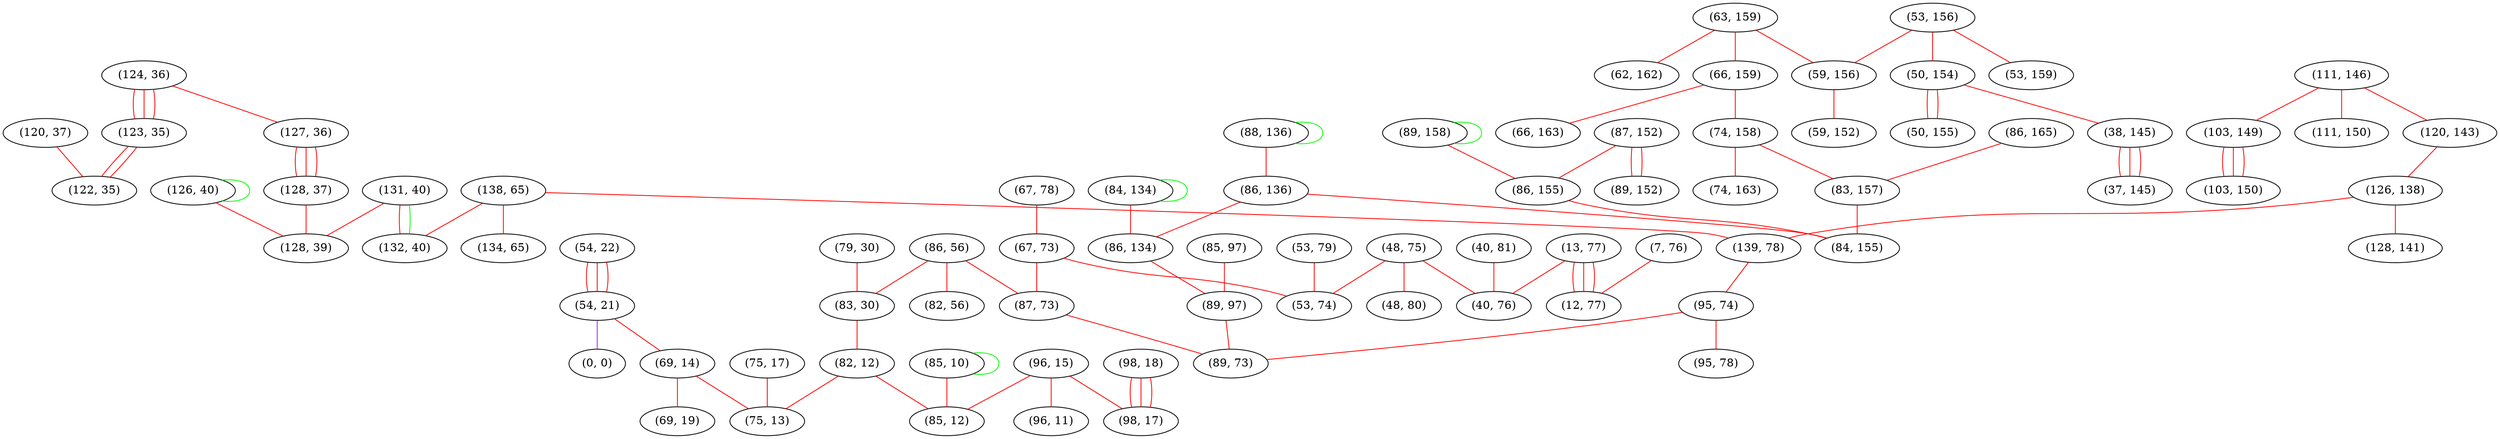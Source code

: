 graph "" {
"(124, 36)";
"(127, 36)";
"(111, 146)";
"(96, 15)";
"(54, 22)";
"(79, 30)";
"(120, 37)";
"(103, 149)";
"(126, 40)";
"(53, 156)";
"(123, 35)";
"(54, 21)";
"(96, 11)";
"(88, 136)";
"(138, 65)";
"(98, 18)";
"(87, 152)";
"(63, 159)";
"(67, 78)";
"(48, 75)";
"(75, 17)";
"(86, 56)";
"(0, 0)";
"(134, 65)";
"(62, 162)";
"(122, 35)";
"(120, 143)";
"(50, 154)";
"(69, 14)";
"(66, 159)";
"(126, 138)";
"(85, 10)";
"(84, 134)";
"(98, 17)";
"(40, 81)";
"(128, 37)";
"(103, 150)";
"(89, 152)";
"(83, 30)";
"(86, 136)";
"(53, 79)";
"(13, 77)";
"(40, 76)";
"(7, 76)";
"(85, 97)";
"(50, 155)";
"(111, 150)";
"(86, 165)";
"(69, 19)";
"(131, 40)";
"(67, 73)";
"(53, 74)";
"(139, 78)";
"(86, 134)";
"(74, 158)";
"(59, 156)";
"(38, 145)";
"(95, 74)";
"(48, 80)";
"(89, 158)";
"(82, 12)";
"(132, 40)";
"(12, 77)";
"(82, 56)";
"(95, 78)";
"(83, 157)";
"(128, 141)";
"(128, 39)";
"(87, 73)";
"(86, 155)";
"(53, 159)";
"(66, 163)";
"(89, 97)";
"(59, 152)";
"(37, 145)";
"(85, 12)";
"(74, 163)";
"(89, 73)";
"(84, 155)";
"(75, 13)";
"(124, 36)" -- "(127, 36)"  [color=red, key=0, weight=1];
"(124, 36)" -- "(123, 35)"  [color=red, key=0, weight=1];
"(124, 36)" -- "(123, 35)"  [color=red, key=1, weight=1];
"(124, 36)" -- "(123, 35)"  [color=red, key=2, weight=1];
"(127, 36)" -- "(128, 37)"  [color=red, key=0, weight=1];
"(127, 36)" -- "(128, 37)"  [color=red, key=1, weight=1];
"(127, 36)" -- "(128, 37)"  [color=red, key=2, weight=1];
"(111, 146)" -- "(111, 150)"  [color=red, key=0, weight=1];
"(111, 146)" -- "(103, 149)"  [color=red, key=0, weight=1];
"(111, 146)" -- "(120, 143)"  [color=red, key=0, weight=1];
"(96, 15)" -- "(85, 12)"  [color=red, key=0, weight=1];
"(96, 15)" -- "(96, 11)"  [color=red, key=0, weight=1];
"(96, 15)" -- "(98, 17)"  [color=red, key=0, weight=1];
"(54, 22)" -- "(54, 21)"  [color=red, key=0, weight=1];
"(54, 22)" -- "(54, 21)"  [color=red, key=1, weight=1];
"(54, 22)" -- "(54, 21)"  [color=red, key=2, weight=1];
"(79, 30)" -- "(83, 30)"  [color=red, key=0, weight=1];
"(120, 37)" -- "(122, 35)"  [color=red, key=0, weight=1];
"(103, 149)" -- "(103, 150)"  [color=red, key=0, weight=1];
"(103, 149)" -- "(103, 150)"  [color=red, key=1, weight=1];
"(103, 149)" -- "(103, 150)"  [color=red, key=2, weight=1];
"(126, 40)" -- "(126, 40)"  [color=green, key=0, weight=2];
"(126, 40)" -- "(128, 39)"  [color=red, key=0, weight=1];
"(53, 156)" -- "(53, 159)"  [color=red, key=0, weight=1];
"(53, 156)" -- "(59, 156)"  [color=red, key=0, weight=1];
"(53, 156)" -- "(50, 154)"  [color=red, key=0, weight=1];
"(123, 35)" -- "(122, 35)"  [color=red, key=0, weight=1];
"(123, 35)" -- "(122, 35)"  [color=red, key=1, weight=1];
"(54, 21)" -- "(69, 14)"  [color=red, key=0, weight=1];
"(54, 21)" -- "(0, 0)"  [color=purple, key=0, weight=4];
"(88, 136)" -- "(88, 136)"  [color=green, key=0, weight=2];
"(88, 136)" -- "(86, 136)"  [color=red, key=0, weight=1];
"(138, 65)" -- "(134, 65)"  [color=red, key=0, weight=1];
"(138, 65)" -- "(139, 78)"  [color=red, key=0, weight=1];
"(138, 65)" -- "(132, 40)"  [color=red, key=0, weight=1];
"(98, 18)" -- "(98, 17)"  [color=red, key=0, weight=1];
"(98, 18)" -- "(98, 17)"  [color=red, key=1, weight=1];
"(98, 18)" -- "(98, 17)"  [color=red, key=2, weight=1];
"(87, 152)" -- "(86, 155)"  [color=red, key=0, weight=1];
"(87, 152)" -- "(89, 152)"  [color=red, key=0, weight=1];
"(87, 152)" -- "(89, 152)"  [color=red, key=1, weight=1];
"(63, 159)" -- "(66, 159)"  [color=red, key=0, weight=1];
"(63, 159)" -- "(62, 162)"  [color=red, key=0, weight=1];
"(63, 159)" -- "(59, 156)"  [color=red, key=0, weight=1];
"(67, 78)" -- "(67, 73)"  [color=red, key=0, weight=1];
"(48, 75)" -- "(48, 80)"  [color=red, key=0, weight=1];
"(48, 75)" -- "(53, 74)"  [color=red, key=0, weight=1];
"(48, 75)" -- "(40, 76)"  [color=red, key=0, weight=1];
"(75, 17)" -- "(75, 13)"  [color=red, key=0, weight=1];
"(86, 56)" -- "(82, 56)"  [color=red, key=0, weight=1];
"(86, 56)" -- "(83, 30)"  [color=red, key=0, weight=1];
"(86, 56)" -- "(87, 73)"  [color=red, key=0, weight=1];
"(120, 143)" -- "(126, 138)"  [color=red, key=0, weight=1];
"(50, 154)" -- "(50, 155)"  [color=red, key=0, weight=1];
"(50, 154)" -- "(50, 155)"  [color=red, key=1, weight=1];
"(50, 154)" -- "(38, 145)"  [color=red, key=0, weight=1];
"(69, 14)" -- "(69, 19)"  [color=red, key=0, weight=1];
"(69, 14)" -- "(75, 13)"  [color=red, key=0, weight=1];
"(66, 159)" -- "(74, 158)"  [color=red, key=0, weight=1];
"(66, 159)" -- "(66, 163)"  [color=red, key=0, weight=1];
"(126, 138)" -- "(128, 141)"  [color=red, key=0, weight=1];
"(126, 138)" -- "(139, 78)"  [color=red, key=0, weight=1];
"(85, 10)" -- "(85, 12)"  [color=red, key=0, weight=1];
"(85, 10)" -- "(85, 10)"  [color=green, key=0, weight=2];
"(84, 134)" -- "(84, 134)"  [color=green, key=0, weight=2];
"(84, 134)" -- "(86, 134)"  [color=red, key=0, weight=1];
"(40, 81)" -- "(40, 76)"  [color=red, key=0, weight=1];
"(128, 37)" -- "(128, 39)"  [color=red, key=0, weight=1];
"(83, 30)" -- "(82, 12)"  [color=red, key=0, weight=1];
"(86, 136)" -- "(84, 155)"  [color=red, key=0, weight=1];
"(86, 136)" -- "(86, 134)"  [color=red, key=0, weight=1];
"(53, 79)" -- "(53, 74)"  [color=red, key=0, weight=1];
"(13, 77)" -- "(12, 77)"  [color=red, key=0, weight=1];
"(13, 77)" -- "(12, 77)"  [color=red, key=1, weight=1];
"(13, 77)" -- "(12, 77)"  [color=red, key=2, weight=1];
"(13, 77)" -- "(40, 76)"  [color=red, key=0, weight=1];
"(7, 76)" -- "(12, 77)"  [color=red, key=0, weight=1];
"(85, 97)" -- "(89, 97)"  [color=red, key=0, weight=1];
"(86, 165)" -- "(83, 157)"  [color=red, key=0, weight=1];
"(131, 40)" -- "(128, 39)"  [color=red, key=0, weight=1];
"(131, 40)" -- "(132, 40)"  [color=red, key=0, weight=1];
"(131, 40)" -- "(132, 40)"  [color=green, key=1, weight=2];
"(67, 73)" -- "(53, 74)"  [color=red, key=0, weight=1];
"(67, 73)" -- "(87, 73)"  [color=red, key=0, weight=1];
"(139, 78)" -- "(95, 74)"  [color=red, key=0, weight=1];
"(86, 134)" -- "(89, 97)"  [color=red, key=0, weight=1];
"(74, 158)" -- "(74, 163)"  [color=red, key=0, weight=1];
"(74, 158)" -- "(83, 157)"  [color=red, key=0, weight=1];
"(59, 156)" -- "(59, 152)"  [color=red, key=0, weight=1];
"(38, 145)" -- "(37, 145)"  [color=red, key=0, weight=1];
"(38, 145)" -- "(37, 145)"  [color=red, key=1, weight=1];
"(38, 145)" -- "(37, 145)"  [color=red, key=2, weight=1];
"(95, 74)" -- "(95, 78)"  [color=red, key=0, weight=1];
"(95, 74)" -- "(89, 73)"  [color=red, key=0, weight=1];
"(89, 158)" -- "(86, 155)"  [color=red, key=0, weight=1];
"(89, 158)" -- "(89, 158)"  [color=green, key=0, weight=2];
"(82, 12)" -- "(85, 12)"  [color=red, key=0, weight=1];
"(82, 12)" -- "(75, 13)"  [color=red, key=0, weight=1];
"(83, 157)" -- "(84, 155)"  [color=red, key=0, weight=1];
"(87, 73)" -- "(89, 73)"  [color=red, key=0, weight=1];
"(86, 155)" -- "(84, 155)"  [color=red, key=0, weight=1];
"(89, 97)" -- "(89, 73)"  [color=red, key=0, weight=1];
}
